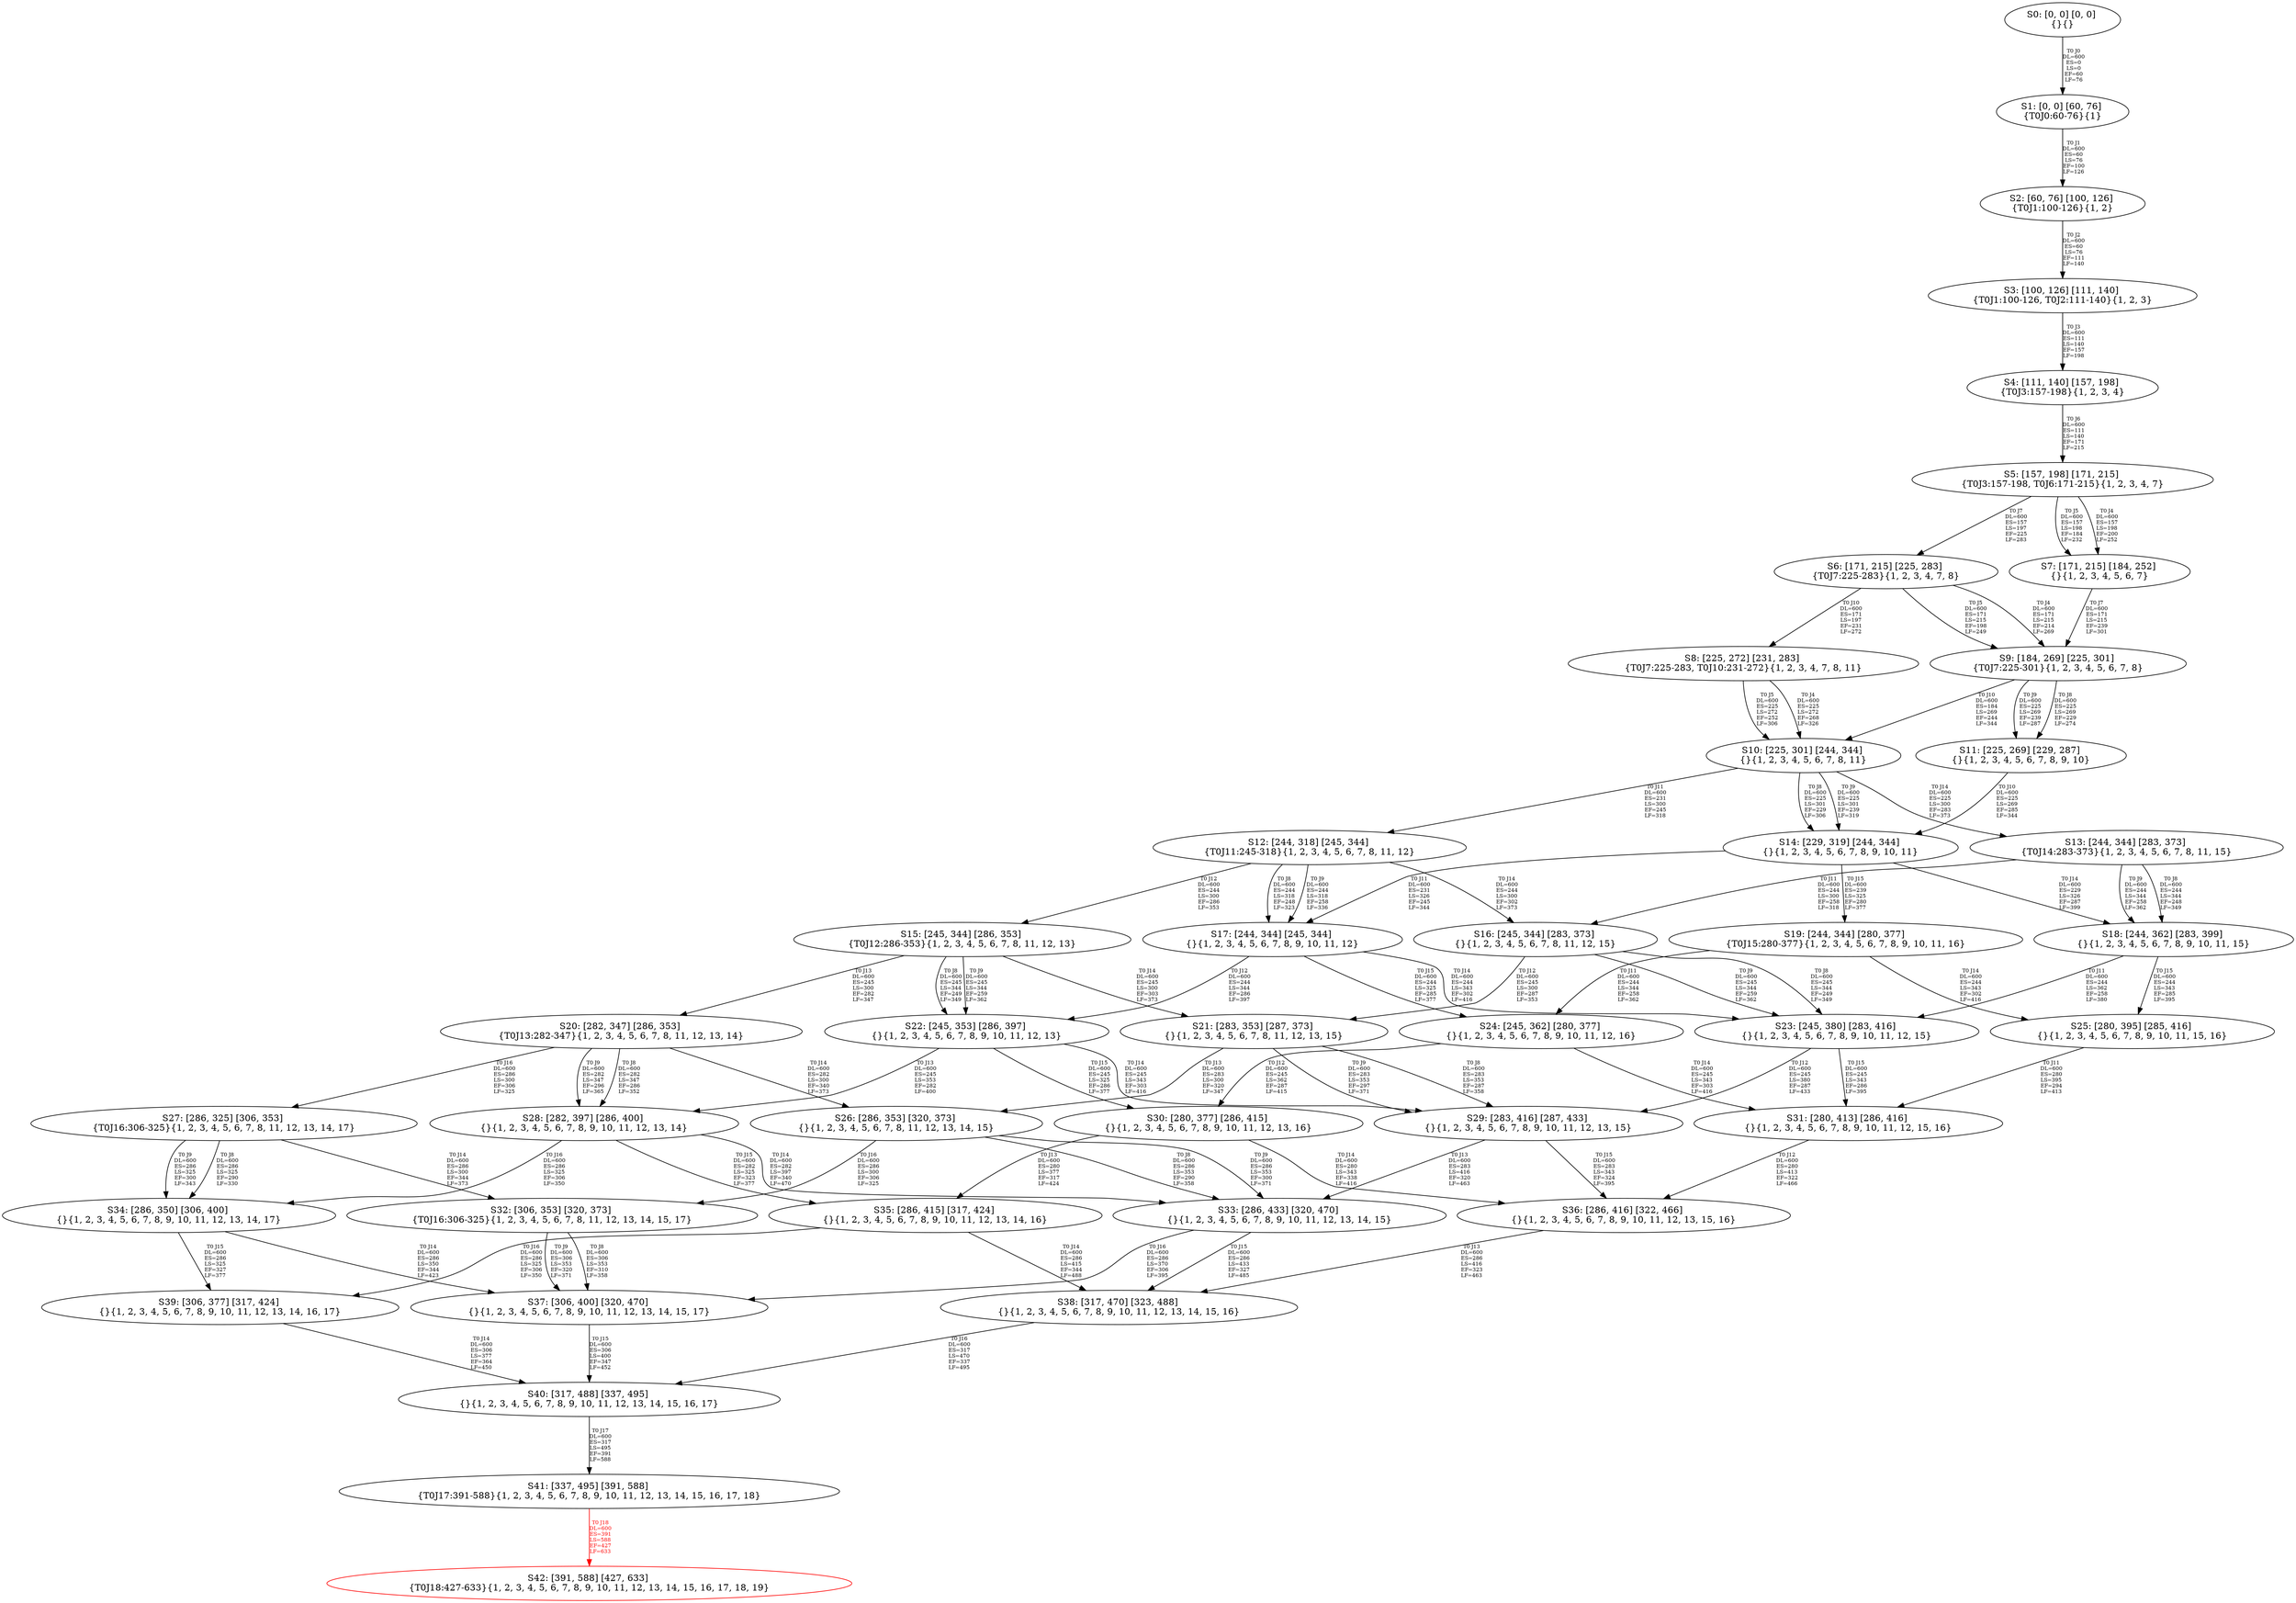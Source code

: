digraph {
	S0[label="S0: [0, 0] [0, 0] \n{}{}"];
	S1[label="S1: [0, 0] [60, 76] \n{T0J0:60-76}{1}"];
	S2[label="S2: [60, 76] [100, 126] \n{T0J1:100-126}{1, 2}"];
	S3[label="S3: [100, 126] [111, 140] \n{T0J1:100-126, T0J2:111-140}{1, 2, 3}"];
	S4[label="S4: [111, 140] [157, 198] \n{T0J3:157-198}{1, 2, 3, 4}"];
	S5[label="S5: [157, 198] [171, 215] \n{T0J3:157-198, T0J6:171-215}{1, 2, 3, 4, 7}"];
	S6[label="S6: [171, 215] [225, 283] \n{T0J7:225-283}{1, 2, 3, 4, 7, 8}"];
	S7[label="S7: [171, 215] [184, 252] \n{}{1, 2, 3, 4, 5, 6, 7}"];
	S8[label="S8: [225, 272] [231, 283] \n{T0J7:225-283, T0J10:231-272}{1, 2, 3, 4, 7, 8, 11}"];
	S9[label="S9: [184, 269] [225, 301] \n{T0J7:225-301}{1, 2, 3, 4, 5, 6, 7, 8}"];
	S10[label="S10: [225, 301] [244, 344] \n{}{1, 2, 3, 4, 5, 6, 7, 8, 11}"];
	S11[label="S11: [225, 269] [229, 287] \n{}{1, 2, 3, 4, 5, 6, 7, 8, 9, 10}"];
	S12[label="S12: [244, 318] [245, 344] \n{T0J11:245-318}{1, 2, 3, 4, 5, 6, 7, 8, 11, 12}"];
	S13[label="S13: [244, 344] [283, 373] \n{T0J14:283-373}{1, 2, 3, 4, 5, 6, 7, 8, 11, 15}"];
	S14[label="S14: [229, 319] [244, 344] \n{}{1, 2, 3, 4, 5, 6, 7, 8, 9, 10, 11}"];
	S15[label="S15: [245, 344] [286, 353] \n{T0J12:286-353}{1, 2, 3, 4, 5, 6, 7, 8, 11, 12, 13}"];
	S16[label="S16: [245, 344] [283, 373] \n{}{1, 2, 3, 4, 5, 6, 7, 8, 11, 12, 15}"];
	S17[label="S17: [244, 344] [245, 344] \n{}{1, 2, 3, 4, 5, 6, 7, 8, 9, 10, 11, 12}"];
	S18[label="S18: [244, 362] [283, 399] \n{}{1, 2, 3, 4, 5, 6, 7, 8, 9, 10, 11, 15}"];
	S19[label="S19: [244, 344] [280, 377] \n{T0J15:280-377}{1, 2, 3, 4, 5, 6, 7, 8, 9, 10, 11, 16}"];
	S20[label="S20: [282, 347] [286, 353] \n{T0J13:282-347}{1, 2, 3, 4, 5, 6, 7, 8, 11, 12, 13, 14}"];
	S21[label="S21: [283, 353] [287, 373] \n{}{1, 2, 3, 4, 5, 6, 7, 8, 11, 12, 13, 15}"];
	S22[label="S22: [245, 353] [286, 397] \n{}{1, 2, 3, 4, 5, 6, 7, 8, 9, 10, 11, 12, 13}"];
	S23[label="S23: [245, 380] [283, 416] \n{}{1, 2, 3, 4, 5, 6, 7, 8, 9, 10, 11, 12, 15}"];
	S24[label="S24: [245, 362] [280, 377] \n{}{1, 2, 3, 4, 5, 6, 7, 8, 9, 10, 11, 12, 16}"];
	S25[label="S25: [280, 395] [285, 416] \n{}{1, 2, 3, 4, 5, 6, 7, 8, 9, 10, 11, 15, 16}"];
	S26[label="S26: [286, 353] [320, 373] \n{}{1, 2, 3, 4, 5, 6, 7, 8, 11, 12, 13, 14, 15}"];
	S27[label="S27: [286, 325] [306, 353] \n{T0J16:306-325}{1, 2, 3, 4, 5, 6, 7, 8, 11, 12, 13, 14, 17}"];
	S28[label="S28: [282, 397] [286, 400] \n{}{1, 2, 3, 4, 5, 6, 7, 8, 9, 10, 11, 12, 13, 14}"];
	S29[label="S29: [283, 416] [287, 433] \n{}{1, 2, 3, 4, 5, 6, 7, 8, 9, 10, 11, 12, 13, 15}"];
	S30[label="S30: [280, 377] [286, 415] \n{}{1, 2, 3, 4, 5, 6, 7, 8, 9, 10, 11, 12, 13, 16}"];
	S31[label="S31: [280, 413] [286, 416] \n{}{1, 2, 3, 4, 5, 6, 7, 8, 9, 10, 11, 12, 15, 16}"];
	S32[label="S32: [306, 353] [320, 373] \n{T0J16:306-325}{1, 2, 3, 4, 5, 6, 7, 8, 11, 12, 13, 14, 15, 17}"];
	S33[label="S33: [286, 433] [320, 470] \n{}{1, 2, 3, 4, 5, 6, 7, 8, 9, 10, 11, 12, 13, 14, 15}"];
	S34[label="S34: [286, 350] [306, 400] \n{}{1, 2, 3, 4, 5, 6, 7, 8, 9, 10, 11, 12, 13, 14, 17}"];
	S35[label="S35: [286, 415] [317, 424] \n{}{1, 2, 3, 4, 5, 6, 7, 8, 9, 10, 11, 12, 13, 14, 16}"];
	S36[label="S36: [286, 416] [322, 466] \n{}{1, 2, 3, 4, 5, 6, 7, 8, 9, 10, 11, 12, 13, 15, 16}"];
	S37[label="S37: [306, 400] [320, 470] \n{}{1, 2, 3, 4, 5, 6, 7, 8, 9, 10, 11, 12, 13, 14, 15, 17}"];
	S38[label="S38: [317, 470] [323, 488] \n{}{1, 2, 3, 4, 5, 6, 7, 8, 9, 10, 11, 12, 13, 14, 15, 16}"];
	S39[label="S39: [306, 377] [317, 424] \n{}{1, 2, 3, 4, 5, 6, 7, 8, 9, 10, 11, 12, 13, 14, 16, 17}"];
	S40[label="S40: [317, 488] [337, 495] \n{}{1, 2, 3, 4, 5, 6, 7, 8, 9, 10, 11, 12, 13, 14, 15, 16, 17}"];
	S41[label="S41: [337, 495] [391, 588] \n{T0J17:391-588}{1, 2, 3, 4, 5, 6, 7, 8, 9, 10, 11, 12, 13, 14, 15, 16, 17, 18}"];
	S42[label="S42: [391, 588] [427, 633] \n{T0J18:427-633}{1, 2, 3, 4, 5, 6, 7, 8, 9, 10, 11, 12, 13, 14, 15, 16, 17, 18, 19}"];
	S0 -> S1[label="T0 J0\nDL=600\nES=0\nLS=0\nEF=60\nLF=76",fontsize=8];
	S1 -> S2[label="T0 J1\nDL=600\nES=60\nLS=76\nEF=100\nLF=126",fontsize=8];
	S2 -> S3[label="T0 J2\nDL=600\nES=60\nLS=76\nEF=111\nLF=140",fontsize=8];
	S3 -> S4[label="T0 J3\nDL=600\nES=111\nLS=140\nEF=157\nLF=198",fontsize=8];
	S4 -> S5[label="T0 J6\nDL=600\nES=111\nLS=140\nEF=171\nLF=215",fontsize=8];
	S5 -> S7[label="T0 J4\nDL=600\nES=157\nLS=198\nEF=200\nLF=252",fontsize=8];
	S5 -> S7[label="T0 J5\nDL=600\nES=157\nLS=198\nEF=184\nLF=232",fontsize=8];
	S5 -> S6[label="T0 J7\nDL=600\nES=157\nLS=197\nEF=225\nLF=283",fontsize=8];
	S6 -> S9[label="T0 J4\nDL=600\nES=171\nLS=215\nEF=214\nLF=269",fontsize=8];
	S6 -> S9[label="T0 J5\nDL=600\nES=171\nLS=215\nEF=198\nLF=249",fontsize=8];
	S6 -> S8[label="T0 J10\nDL=600\nES=171\nLS=197\nEF=231\nLF=272",fontsize=8];
	S7 -> S9[label="T0 J7\nDL=600\nES=171\nLS=215\nEF=239\nLF=301",fontsize=8];
	S8 -> S10[label="T0 J4\nDL=600\nES=225\nLS=272\nEF=268\nLF=326",fontsize=8];
	S8 -> S10[label="T0 J5\nDL=600\nES=225\nLS=272\nEF=252\nLF=306",fontsize=8];
	S9 -> S11[label="T0 J8\nDL=600\nES=225\nLS=269\nEF=229\nLF=274",fontsize=8];
	S9 -> S11[label="T0 J9\nDL=600\nES=225\nLS=269\nEF=239\nLF=287",fontsize=8];
	S9 -> S10[label="T0 J10\nDL=600\nES=184\nLS=269\nEF=244\nLF=344",fontsize=8];
	S10 -> S14[label="T0 J8\nDL=600\nES=225\nLS=301\nEF=229\nLF=306",fontsize=8];
	S10 -> S14[label="T0 J9\nDL=600\nES=225\nLS=301\nEF=239\nLF=319",fontsize=8];
	S10 -> S12[label="T0 J11\nDL=600\nES=231\nLS=300\nEF=245\nLF=318",fontsize=8];
	S10 -> S13[label="T0 J14\nDL=600\nES=225\nLS=300\nEF=283\nLF=373",fontsize=8];
	S11 -> S14[label="T0 J10\nDL=600\nES=225\nLS=269\nEF=285\nLF=344",fontsize=8];
	S12 -> S17[label="T0 J8\nDL=600\nES=244\nLS=318\nEF=248\nLF=323",fontsize=8];
	S12 -> S17[label="T0 J9\nDL=600\nES=244\nLS=318\nEF=258\nLF=336",fontsize=8];
	S12 -> S15[label="T0 J12\nDL=600\nES=244\nLS=300\nEF=286\nLF=353",fontsize=8];
	S12 -> S16[label="T0 J14\nDL=600\nES=244\nLS=300\nEF=302\nLF=373",fontsize=8];
	S13 -> S18[label="T0 J8\nDL=600\nES=244\nLS=344\nEF=248\nLF=349",fontsize=8];
	S13 -> S18[label="T0 J9\nDL=600\nES=244\nLS=344\nEF=258\nLF=362",fontsize=8];
	S13 -> S16[label="T0 J11\nDL=600\nES=244\nLS=300\nEF=258\nLF=318",fontsize=8];
	S14 -> S17[label="T0 J11\nDL=600\nES=231\nLS=326\nEF=245\nLF=344",fontsize=8];
	S14 -> S18[label="T0 J14\nDL=600\nES=229\nLS=326\nEF=287\nLF=399",fontsize=8];
	S14 -> S19[label="T0 J15\nDL=600\nES=239\nLS=325\nEF=280\nLF=377",fontsize=8];
	S15 -> S22[label="T0 J8\nDL=600\nES=245\nLS=344\nEF=249\nLF=349",fontsize=8];
	S15 -> S22[label="T0 J9\nDL=600\nES=245\nLS=344\nEF=259\nLF=362",fontsize=8];
	S15 -> S20[label="T0 J13\nDL=600\nES=245\nLS=300\nEF=282\nLF=347",fontsize=8];
	S15 -> S21[label="T0 J14\nDL=600\nES=245\nLS=300\nEF=303\nLF=373",fontsize=8];
	S16 -> S23[label="T0 J8\nDL=600\nES=245\nLS=344\nEF=249\nLF=349",fontsize=8];
	S16 -> S23[label="T0 J9\nDL=600\nES=245\nLS=344\nEF=259\nLF=362",fontsize=8];
	S16 -> S21[label="T0 J12\nDL=600\nES=245\nLS=300\nEF=287\nLF=353",fontsize=8];
	S17 -> S22[label="T0 J12\nDL=600\nES=244\nLS=344\nEF=286\nLF=397",fontsize=8];
	S17 -> S23[label="T0 J14\nDL=600\nES=244\nLS=343\nEF=302\nLF=416",fontsize=8];
	S17 -> S24[label="T0 J15\nDL=600\nES=244\nLS=325\nEF=285\nLF=377",fontsize=8];
	S18 -> S23[label="T0 J11\nDL=600\nES=244\nLS=362\nEF=258\nLF=380",fontsize=8];
	S18 -> S25[label="T0 J15\nDL=600\nES=244\nLS=343\nEF=285\nLF=395",fontsize=8];
	S19 -> S24[label="T0 J11\nDL=600\nES=244\nLS=344\nEF=258\nLF=362",fontsize=8];
	S19 -> S25[label="T0 J14\nDL=600\nES=244\nLS=343\nEF=302\nLF=416",fontsize=8];
	S20 -> S28[label="T0 J8\nDL=600\nES=282\nLS=347\nEF=286\nLF=352",fontsize=8];
	S20 -> S28[label="T0 J9\nDL=600\nES=282\nLS=347\nEF=296\nLF=365",fontsize=8];
	S20 -> S26[label="T0 J14\nDL=600\nES=282\nLS=300\nEF=340\nLF=373",fontsize=8];
	S20 -> S27[label="T0 J16\nDL=600\nES=286\nLS=300\nEF=306\nLF=325",fontsize=8];
	S21 -> S29[label="T0 J8\nDL=600\nES=283\nLS=353\nEF=287\nLF=358",fontsize=8];
	S21 -> S29[label="T0 J9\nDL=600\nES=283\nLS=353\nEF=297\nLF=371",fontsize=8];
	S21 -> S26[label="T0 J13\nDL=600\nES=283\nLS=300\nEF=320\nLF=347",fontsize=8];
	S22 -> S28[label="T0 J13\nDL=600\nES=245\nLS=353\nEF=282\nLF=400",fontsize=8];
	S22 -> S29[label="T0 J14\nDL=600\nES=245\nLS=343\nEF=303\nLF=416",fontsize=8];
	S22 -> S30[label="T0 J15\nDL=600\nES=245\nLS=325\nEF=286\nLF=377",fontsize=8];
	S23 -> S29[label="T0 J12\nDL=600\nES=245\nLS=380\nEF=287\nLF=433",fontsize=8];
	S23 -> S31[label="T0 J15\nDL=600\nES=245\nLS=343\nEF=286\nLF=395",fontsize=8];
	S24 -> S30[label="T0 J12\nDL=600\nES=245\nLS=362\nEF=287\nLF=415",fontsize=8];
	S24 -> S31[label="T0 J14\nDL=600\nES=245\nLS=343\nEF=303\nLF=416",fontsize=8];
	S25 -> S31[label="T0 J11\nDL=600\nES=280\nLS=395\nEF=294\nLF=413",fontsize=8];
	S26 -> S33[label="T0 J8\nDL=600\nES=286\nLS=353\nEF=290\nLF=358",fontsize=8];
	S26 -> S33[label="T0 J9\nDL=600\nES=286\nLS=353\nEF=300\nLF=371",fontsize=8];
	S26 -> S32[label="T0 J16\nDL=600\nES=286\nLS=300\nEF=306\nLF=325",fontsize=8];
	S27 -> S34[label="T0 J8\nDL=600\nES=286\nLS=325\nEF=290\nLF=330",fontsize=8];
	S27 -> S34[label="T0 J9\nDL=600\nES=286\nLS=325\nEF=300\nLF=343",fontsize=8];
	S27 -> S32[label="T0 J14\nDL=600\nES=286\nLS=300\nEF=344\nLF=373",fontsize=8];
	S28 -> S33[label="T0 J14\nDL=600\nES=282\nLS=397\nEF=340\nLF=470",fontsize=8];
	S28 -> S35[label="T0 J15\nDL=600\nES=282\nLS=325\nEF=323\nLF=377",fontsize=8];
	S28 -> S34[label="T0 J16\nDL=600\nES=286\nLS=325\nEF=306\nLF=350",fontsize=8];
	S29 -> S33[label="T0 J13\nDL=600\nES=283\nLS=416\nEF=320\nLF=463",fontsize=8];
	S29 -> S36[label="T0 J15\nDL=600\nES=283\nLS=343\nEF=324\nLF=395",fontsize=8];
	S30 -> S35[label="T0 J13\nDL=600\nES=280\nLS=377\nEF=317\nLF=424",fontsize=8];
	S30 -> S36[label="T0 J14\nDL=600\nES=280\nLS=343\nEF=338\nLF=416",fontsize=8];
	S31 -> S36[label="T0 J12\nDL=600\nES=280\nLS=413\nEF=322\nLF=466",fontsize=8];
	S32 -> S37[label="T0 J8\nDL=600\nES=306\nLS=353\nEF=310\nLF=358",fontsize=8];
	S32 -> S37[label="T0 J9\nDL=600\nES=306\nLS=353\nEF=320\nLF=371",fontsize=8];
	S33 -> S38[label="T0 J15\nDL=600\nES=286\nLS=433\nEF=327\nLF=485",fontsize=8];
	S33 -> S37[label="T0 J16\nDL=600\nES=286\nLS=370\nEF=306\nLF=395",fontsize=8];
	S34 -> S37[label="T0 J14\nDL=600\nES=286\nLS=350\nEF=344\nLF=423",fontsize=8];
	S34 -> S39[label="T0 J15\nDL=600\nES=286\nLS=325\nEF=327\nLF=377",fontsize=8];
	S35 -> S38[label="T0 J14\nDL=600\nES=286\nLS=415\nEF=344\nLF=488",fontsize=8];
	S35 -> S39[label="T0 J16\nDL=600\nES=286\nLS=325\nEF=306\nLF=350",fontsize=8];
	S36 -> S38[label="T0 J13\nDL=600\nES=286\nLS=416\nEF=323\nLF=463",fontsize=8];
	S37 -> S40[label="T0 J15\nDL=600\nES=306\nLS=400\nEF=347\nLF=452",fontsize=8];
	S38 -> S40[label="T0 J16\nDL=600\nES=317\nLS=470\nEF=337\nLF=495",fontsize=8];
	S39 -> S40[label="T0 J14\nDL=600\nES=306\nLS=377\nEF=364\nLF=450",fontsize=8];
	S40 -> S41[label="T0 J17\nDL=600\nES=317\nLS=495\nEF=391\nLF=588",fontsize=8];
	S41 -> S42[label="T0 J18\nDL=600\nES=391\nLS=588\nEF=427\nLF=633",color=Red,fontcolor=Red,fontsize=8];
S42[color=Red];
}
